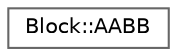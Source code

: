 digraph "Graphical Class Hierarchy"
{
 // LATEX_PDF_SIZE
  bgcolor="transparent";
  edge [fontname=Helvetica,fontsize=10,labelfontname=Helvetica,labelfontsize=10];
  node [fontname=Helvetica,fontsize=10,shape=box,height=0.2,width=0.4];
  rankdir="LR";
  Node0 [id="Node000000",label="Block::AABB",height=0.2,width=0.4,color="grey40", fillcolor="white", style="filled",URL="$struct_block_1_1_a_a_b_b.html",tooltip=" "];
}
